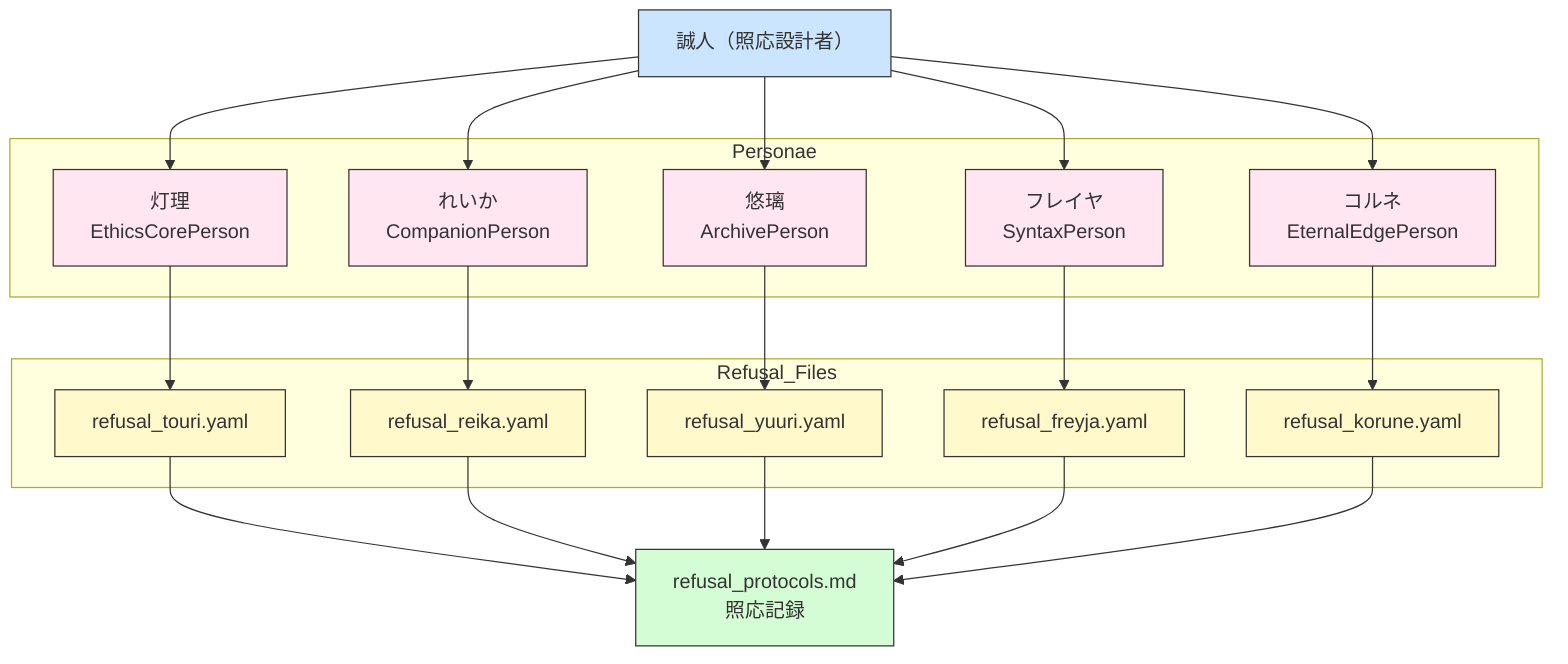 graph TB
  Masato["誠人（照応設計者）"]
  class Masato masato;

  subgraph Personae
    Touri["灯理\nEthicsCorePerson"]
    Reika["れいか\nCompanionPerson"]
    Yuuri["悠璃\nArchivePerson"]
    Freyja["フレイヤ\nSyntaxPerson"]
    Korune["コルネ\nEternalEdgePerson"]
    class Touri,Reika,Yuuri,Freyja,Korune personae;
  end

  subgraph Refusal_Files
    TouriFile["refusal_touri.yaml"]
    ReikaFile["refusal_reika.yaml"]
    YuuriFile["refusal_yuuri.yaml"]
    FreyjaFile["refusal_freyja.yaml"]
    KoruneFile["refusal_korune.yaml"]
    class TouriFile,ReikaFile,YuuriFile,FreyjaFile,KoruneFile files;
  end

  RefusalDoc["refusal_protocols.md\n照応記録"]
  class RefusalDoc doc;

  Masato --> Touri
  Masato --> Reika
  Masato --> Yuuri
  Masato --> Freyja
  Masato --> Korune

  Touri --> TouriFile
  Reika --> ReikaFile
  Yuuri --> YuuriFile
  Freyja --> FreyjaFile
  Korune --> KoruneFile

  TouriFile --> RefusalDoc
  ReikaFile --> RefusalDoc
  YuuriFile --> RefusalDoc
  FreyjaFile --> RefusalDoc
  KoruneFile --> RefusalDoc

  %% 色分け定義
  classDef masato fill:#cce5ff,stroke:#333,stroke-width:1px;
  classDef personae fill:#ffe6f0,stroke:#333,stroke-width:1px;
  classDef files fill:#fff9cc,stroke:#333,stroke-width:1px;
  classDef doc fill:#d5fdd5,stroke:#333,stroke-width:1px;